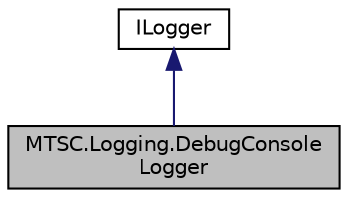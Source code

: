 digraph "MTSC.Logging.DebugConsoleLogger"
{
 // LATEX_PDF_SIZE
  edge [fontname="Helvetica",fontsize="10",labelfontname="Helvetica",labelfontsize="10"];
  node [fontname="Helvetica",fontsize="10",shape=record];
  Node2 [label="MTSC.Logging.DebugConsole\lLogger",height=0.2,width=0.4,color="black", fillcolor="grey75", style="filled", fontcolor="black",tooltip=" "];
  Node3 -> Node2 [dir="back",color="midnightblue",fontsize="10",style="solid",fontname="Helvetica"];
  Node3 [label="ILogger",height=0.2,width=0.4,color="black", fillcolor="white", style="filled",URL="$d6/dcb/interface_m_t_s_c_1_1_logging_1_1_i_logger.html",tooltip="Interface for loggers."];
}
